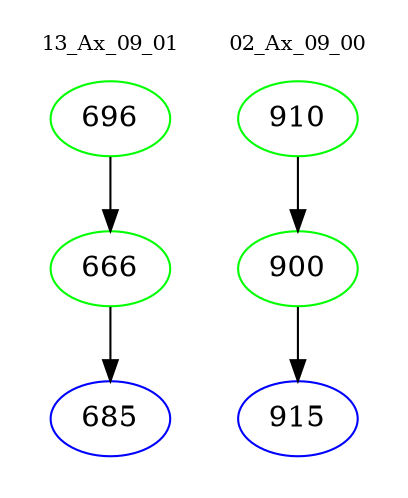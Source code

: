 digraph{
subgraph cluster_0 {
color = white
label = "13_Ax_09_01";
fontsize=10;
T0_696 [label="696", color="green"]
T0_696 -> T0_666 [color="black"]
T0_666 [label="666", color="green"]
T0_666 -> T0_685 [color="black"]
T0_685 [label="685", color="blue"]
}
subgraph cluster_1 {
color = white
label = "02_Ax_09_00";
fontsize=10;
T1_910 [label="910", color="green"]
T1_910 -> T1_900 [color="black"]
T1_900 [label="900", color="green"]
T1_900 -> T1_915 [color="black"]
T1_915 [label="915", color="blue"]
}
}
